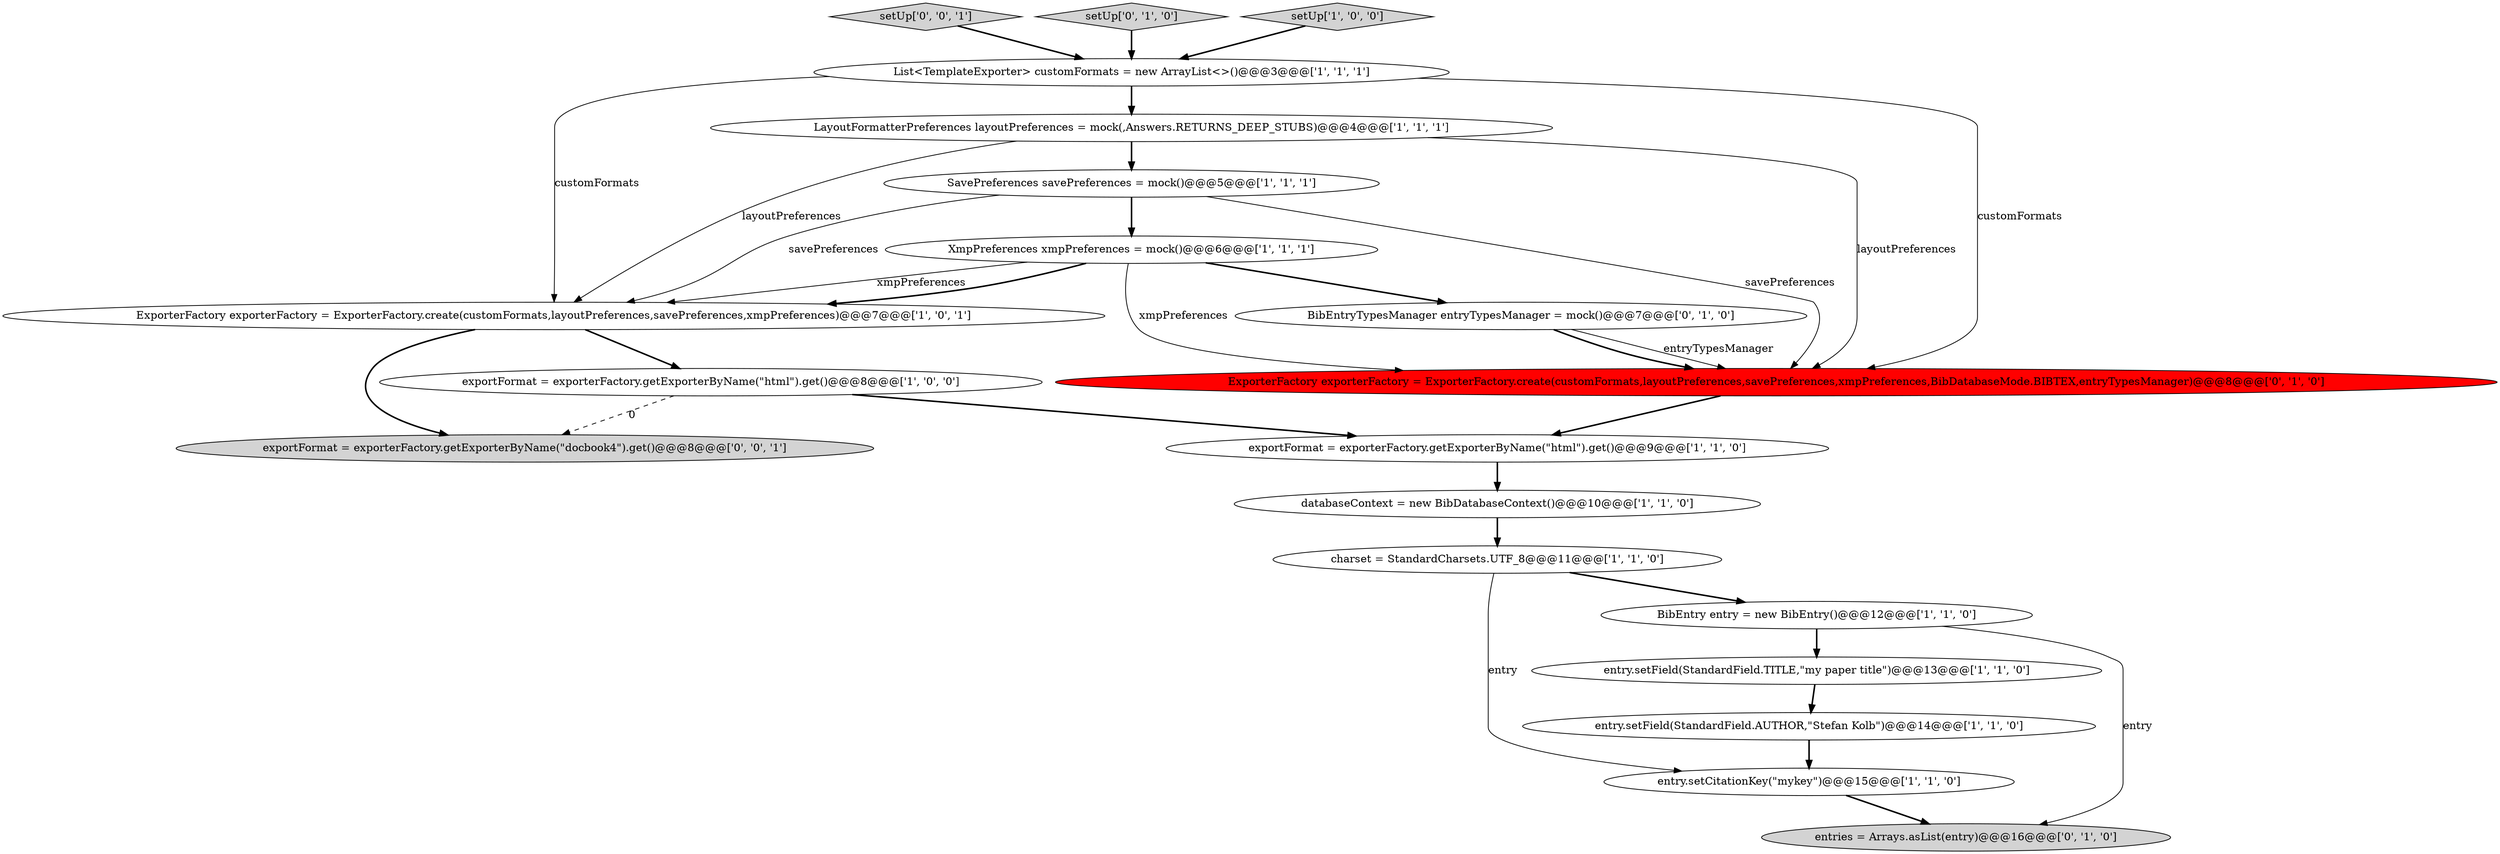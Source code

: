 digraph {
7 [style = filled, label = "SavePreferences savePreferences = mock()@@@5@@@['1', '1', '1']", fillcolor = white, shape = ellipse image = "AAA0AAABBB1BBB"];
0 [style = filled, label = "ExporterFactory exporterFactory = ExporterFactory.create(customFormats,layoutPreferences,savePreferences,xmpPreferences)@@@7@@@['1', '0', '1']", fillcolor = white, shape = ellipse image = "AAA0AAABBB1BBB"];
5 [style = filled, label = "exportFormat = exporterFactory.getExporterByName(\"html\").get()@@@8@@@['1', '0', '0']", fillcolor = white, shape = ellipse image = "AAA0AAABBB1BBB"];
10 [style = filled, label = "XmpPreferences xmpPreferences = mock()@@@6@@@['1', '1', '1']", fillcolor = white, shape = ellipse image = "AAA0AAABBB1BBB"];
1 [style = filled, label = "entry.setField(StandardField.TITLE,\"my paper title\")@@@13@@@['1', '1', '0']", fillcolor = white, shape = ellipse image = "AAA0AAABBB1BBB"];
16 [style = filled, label = "entries = Arrays.asList(entry)@@@16@@@['0', '1', '0']", fillcolor = lightgray, shape = ellipse image = "AAA0AAABBB2BBB"];
17 [style = filled, label = "BibEntryTypesManager entryTypesManager = mock()@@@7@@@['0', '1', '0']", fillcolor = white, shape = ellipse image = "AAA0AAABBB2BBB"];
9 [style = filled, label = "entry.setCitationKey(\"mykey\")@@@15@@@['1', '1', '0']", fillcolor = white, shape = ellipse image = "AAA0AAABBB1BBB"];
13 [style = filled, label = "databaseContext = new BibDatabaseContext()@@@10@@@['1', '1', '0']", fillcolor = white, shape = ellipse image = "AAA0AAABBB1BBB"];
11 [style = filled, label = "exportFormat = exporterFactory.getExporterByName(\"html\").get()@@@9@@@['1', '1', '0']", fillcolor = white, shape = ellipse image = "AAA0AAABBB1BBB"];
12 [style = filled, label = "LayoutFormatterPreferences layoutPreferences = mock(,Answers.RETURNS_DEEP_STUBS)@@@4@@@['1', '1', '1']", fillcolor = white, shape = ellipse image = "AAA0AAABBB1BBB"];
18 [style = filled, label = "setUp['0', '0', '1']", fillcolor = lightgray, shape = diamond image = "AAA0AAABBB3BBB"];
19 [style = filled, label = "exportFormat = exporterFactory.getExporterByName(\"docbook4\").get()@@@8@@@['0', '0', '1']", fillcolor = lightgray, shape = ellipse image = "AAA0AAABBB3BBB"];
15 [style = filled, label = "ExporterFactory exporterFactory = ExporterFactory.create(customFormats,layoutPreferences,savePreferences,xmpPreferences,BibDatabaseMode.BIBTEX,entryTypesManager)@@@8@@@['0', '1', '0']", fillcolor = red, shape = ellipse image = "AAA1AAABBB2BBB"];
14 [style = filled, label = "setUp['0', '1', '0']", fillcolor = lightgray, shape = diamond image = "AAA0AAABBB2BBB"];
4 [style = filled, label = "List<TemplateExporter> customFormats = new ArrayList<>()@@@3@@@['1', '1', '1']", fillcolor = white, shape = ellipse image = "AAA0AAABBB1BBB"];
2 [style = filled, label = "charset = StandardCharsets.UTF_8@@@11@@@['1', '1', '0']", fillcolor = white, shape = ellipse image = "AAA0AAABBB1BBB"];
3 [style = filled, label = "setUp['1', '0', '0']", fillcolor = lightgray, shape = diamond image = "AAA0AAABBB1BBB"];
6 [style = filled, label = "entry.setField(StandardField.AUTHOR,\"Stefan Kolb\")@@@14@@@['1', '1', '0']", fillcolor = white, shape = ellipse image = "AAA0AAABBB1BBB"];
8 [style = filled, label = "BibEntry entry = new BibEntry()@@@12@@@['1', '1', '0']", fillcolor = white, shape = ellipse image = "AAA0AAABBB1BBB"];
12->0 [style = solid, label="layoutPreferences"];
17->15 [style = solid, label="entryTypesManager"];
7->10 [style = bold, label=""];
0->19 [style = bold, label=""];
10->0 [style = solid, label="xmpPreferences"];
12->15 [style = solid, label="layoutPreferences"];
4->0 [style = solid, label="customFormats"];
10->17 [style = bold, label=""];
2->9 [style = solid, label="entry"];
4->15 [style = solid, label="customFormats"];
8->16 [style = solid, label="entry"];
3->4 [style = bold, label=""];
9->16 [style = bold, label=""];
12->7 [style = bold, label=""];
8->1 [style = bold, label=""];
7->15 [style = solid, label="savePreferences"];
1->6 [style = bold, label=""];
15->11 [style = bold, label=""];
18->4 [style = bold, label=""];
11->13 [style = bold, label=""];
10->0 [style = bold, label=""];
17->15 [style = bold, label=""];
13->2 [style = bold, label=""];
4->12 [style = bold, label=""];
5->11 [style = bold, label=""];
6->9 [style = bold, label=""];
5->19 [style = dashed, label="0"];
7->0 [style = solid, label="savePreferences"];
10->15 [style = solid, label="xmpPreferences"];
2->8 [style = bold, label=""];
0->5 [style = bold, label=""];
14->4 [style = bold, label=""];
}
